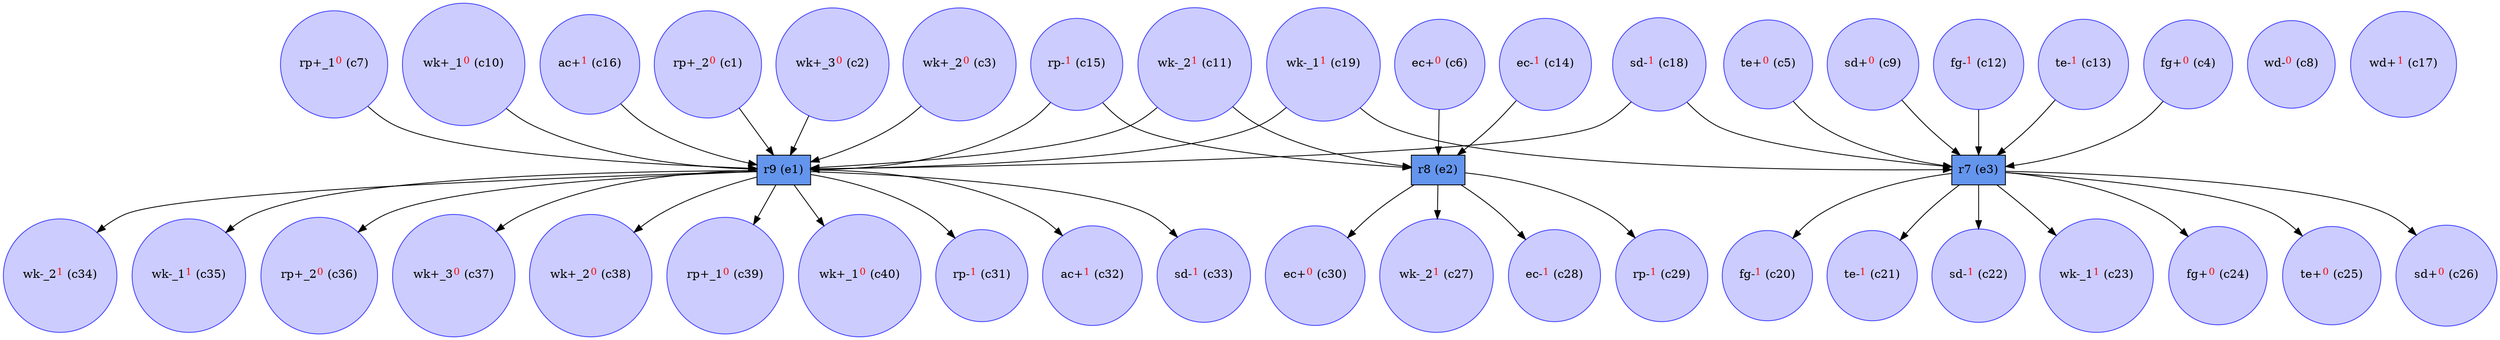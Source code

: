 digraph test {
  c1 -> e1;
  c2 -> e1;
  c3 -> e1;
  c4 -> e3;
  c5 -> e3;
  c6 -> e2;
  c7 -> e1;
  c9 -> e3;
  c10 -> e1;
  c11 -> e1;
  c11 -> e2;
  c12 -> e3;
  c13 -> e3;
  c14 -> e2;
  c15 -> e1;
  c15 -> e2;
  c16 -> e1;
  c18 -> e1;
  c18 -> e3;
  c19 -> e1;
  c19 -> e3;
  e3 -> c20;
  e3 -> c21;
  e3 -> c22;
  e3 -> c23;
  e3 -> c24;
  e3 -> c25;
  e3 -> c26;
  e2 -> c27;
  e2 -> c28;
  e2 -> c29;
  e2 -> c30;
  e1 -> c31;
  e1 -> c32;
  e1 -> c33;
  e1 -> c34;
  e1 -> c35;
  e1 -> c36;
  e1 -> c37;
  e1 -> c38;
  e1 -> c39;
  e1 -> c40;
  c1 [color="#4040ff" fillcolor="#ccccff" label= <rp+_2<FONT COLOR="red"><SUP>0</SUP></FONT>&nbsp;(c1)> shape=circle style=filled];
  c2 [color="#4040ff" fillcolor="#ccccff" label= <wk+_3<FONT COLOR="red"><SUP>0</SUP></FONT>&nbsp;(c2)> shape=circle style=filled];
  c3 [color="#4040ff" fillcolor="#ccccff" label= <wk+_2<FONT COLOR="red"><SUP>0</SUP></FONT>&nbsp;(c3)> shape=circle style=filled];
  c4 [color="#4040ff" fillcolor="#ccccff" label= <fg+<FONT COLOR="red"><SUP>0</SUP></FONT>&nbsp;(c4)> shape=circle style=filled];
  c5 [color="#4040ff" fillcolor="#ccccff" label= <te+<FONT COLOR="red"><SUP>0</SUP></FONT>&nbsp;(c5)> shape=circle style=filled];
  c6 [color="#4040ff" fillcolor="#ccccff" label= <ec+<FONT COLOR="red"><SUP>0</SUP></FONT>&nbsp;(c6)> shape=circle style=filled];
  c7 [color="#4040ff" fillcolor="#ccccff" label= <rp+_1<FONT COLOR="red"><SUP>0</SUP></FONT>&nbsp;(c7)> shape=circle style=filled];
  c8 [color="#4040ff" fillcolor="#ccccff" label= <wd-<FONT COLOR="red"><SUP>0</SUP></FONT>&nbsp;(c8)> shape=circle style=filled];
  c9 [color="#4040ff" fillcolor="#ccccff" label= <sd+<FONT COLOR="red"><SUP>0</SUP></FONT>&nbsp;(c9)> shape=circle style=filled];
  c10 [color="#4040ff" fillcolor="#ccccff" label= <wk+_1<FONT COLOR="red"><SUP>0</SUP></FONT>&nbsp;(c10)> shape=circle style=filled];
  c11 [color="#4040ff" fillcolor="#ccccff" label= <wk-_2<FONT COLOR="red"><SUP>1</SUP></FONT>&nbsp;(c11)> shape=circle style=filled];
  c12 [color="#4040ff" fillcolor="#ccccff" label= <fg-<FONT COLOR="red"><SUP>1</SUP></FONT>&nbsp;(c12)> shape=circle style=filled];
  c13 [color="#4040ff" fillcolor="#ccccff" label= <te-<FONT COLOR="red"><SUP>1</SUP></FONT>&nbsp;(c13)> shape=circle style=filled];
  c14 [color="#4040ff" fillcolor="#ccccff" label= <ec-<FONT COLOR="red"><SUP>1</SUP></FONT>&nbsp;(c14)> shape=circle style=filled];
  c15 [color="#4040ff" fillcolor="#ccccff" label= <rp-<FONT COLOR="red"><SUP>1</SUP></FONT>&nbsp;(c15)> shape=circle style=filled];
  c16 [color="#4040ff" fillcolor="#ccccff" label= <ac+<FONT COLOR="red"><SUP>1</SUP></FONT>&nbsp;(c16)> shape=circle style=filled];
  c17 [color="#4040ff" fillcolor="#ccccff" label= <wd+<FONT COLOR="red"><SUP>1</SUP></FONT>&nbsp;(c17)> shape=circle style=filled];
  c18 [color="#4040ff" fillcolor="#ccccff" label= <sd-<FONT COLOR="red"><SUP>1</SUP></FONT>&nbsp;(c18)> shape=circle style=filled];
  c19 [color="#4040ff" fillcolor="#ccccff" label= <wk-_1<FONT COLOR="red"><SUP>1</SUP></FONT>&nbsp;(c19)> shape=circle style=filled];
  c20 [color="#4040ff" fillcolor="#ccccff" label= <fg-<FONT COLOR="red"><SUP>1</SUP></FONT>&nbsp;(c20)> shape=circle style=filled];
  c21 [color="#4040ff" fillcolor="#ccccff" label= <te-<FONT COLOR="red"><SUP>1</SUP></FONT>&nbsp;(c21)> shape=circle style=filled];
  c22 [color="#4040ff" fillcolor="#ccccff" label= <sd-<FONT COLOR="red"><SUP>1</SUP></FONT>&nbsp;(c22)> shape=circle style=filled];
  c23 [color="#4040ff" fillcolor="#ccccff" label= <wk-_1<FONT COLOR="red"><SUP>1</SUP></FONT>&nbsp;(c23)> shape=circle style=filled];
  c24 [color="#4040ff" fillcolor="#ccccff" label= <fg+<FONT COLOR="red"><SUP>0</SUP></FONT>&nbsp;(c24)> shape=circle style=filled];
  c25 [color="#4040ff" fillcolor="#ccccff" label= <te+<FONT COLOR="red"><SUP>0</SUP></FONT>&nbsp;(c25)> shape=circle style=filled];
  c26 [color="#4040ff" fillcolor="#ccccff" label= <sd+<FONT COLOR="red"><SUP>0</SUP></FONT>&nbsp;(c26)> shape=circle style=filled];
  c27 [color="#4040ff" fillcolor="#ccccff" label= <wk-_2<FONT COLOR="red"><SUP>1</SUP></FONT>&nbsp;(c27)> shape=circle style=filled];
  c28 [color="#4040ff" fillcolor="#ccccff" label= <ec-<FONT COLOR="red"><SUP>1</SUP></FONT>&nbsp;(c28)> shape=circle style=filled];
  c29 [color="#4040ff" fillcolor="#ccccff" label= <rp-<FONT COLOR="red"><SUP>1</SUP></FONT>&nbsp;(c29)> shape=circle style=filled];
  c30 [color="#4040ff" fillcolor="#ccccff" label= <ec+<FONT COLOR="red"><SUP>0</SUP></FONT>&nbsp;(c30)> shape=circle style=filled];
  c31 [color="#4040ff" fillcolor="#ccccff" label= <rp-<FONT COLOR="red"><SUP>1</SUP></FONT>&nbsp;(c31)> shape=circle style=filled];
  c32 [color="#4040ff" fillcolor="#ccccff" label= <ac+<FONT COLOR="red"><SUP>1</SUP></FONT>&nbsp;(c32)> shape=circle style=filled];
  c33 [color="#4040ff" fillcolor="#ccccff" label= <sd-<FONT COLOR="red"><SUP>1</SUP></FONT>&nbsp;(c33)> shape=circle style=filled];
  c34 [color="#4040ff" fillcolor="#ccccff" label= <wk-_2<FONT COLOR="red"><SUP>1</SUP></FONT>&nbsp;(c34)> shape=circle style=filled];
  c35 [color="#4040ff" fillcolor="#ccccff" label= <wk-_1<FONT COLOR="red"><SUP>1</SUP></FONT>&nbsp;(c35)> shape=circle style=filled];
  c36 [color="#4040ff" fillcolor="#ccccff" label= <rp+_2<FONT COLOR="red"><SUP>0</SUP></FONT>&nbsp;(c36)> shape=circle style=filled];
  c37 [color="#4040ff" fillcolor="#ccccff" label= <wk+_3<FONT COLOR="red"><SUP>0</SUP></FONT>&nbsp;(c37)> shape=circle style=filled];
  c38 [color="#4040ff" fillcolor="#ccccff" label= <wk+_2<FONT COLOR="red"><SUP>0</SUP></FONT>&nbsp;(c38)> shape=circle style=filled];
  c39 [color="#4040ff" fillcolor="#ccccff" label= <rp+_1<FONT COLOR="red"><SUP>0</SUP></FONT>&nbsp;(c39)> shape=circle style=filled];
  c40 [color="#4040ff" fillcolor="#ccccff" label= <wk+_1<FONT COLOR="red"><SUP>0</SUP></FONT>&nbsp;(c40)> shape=circle style=filled];
  e1 [color=black fillcolor=cornflowerblue label="r9 (e1)" shape=box style=filled];
  e2 [color=black fillcolor=cornflowerblue label="r8 (e2)" shape=box style=filled];
  e3 [color=black fillcolor=cornflowerblue label="r7 (e3)" shape=box style=filled];
}
